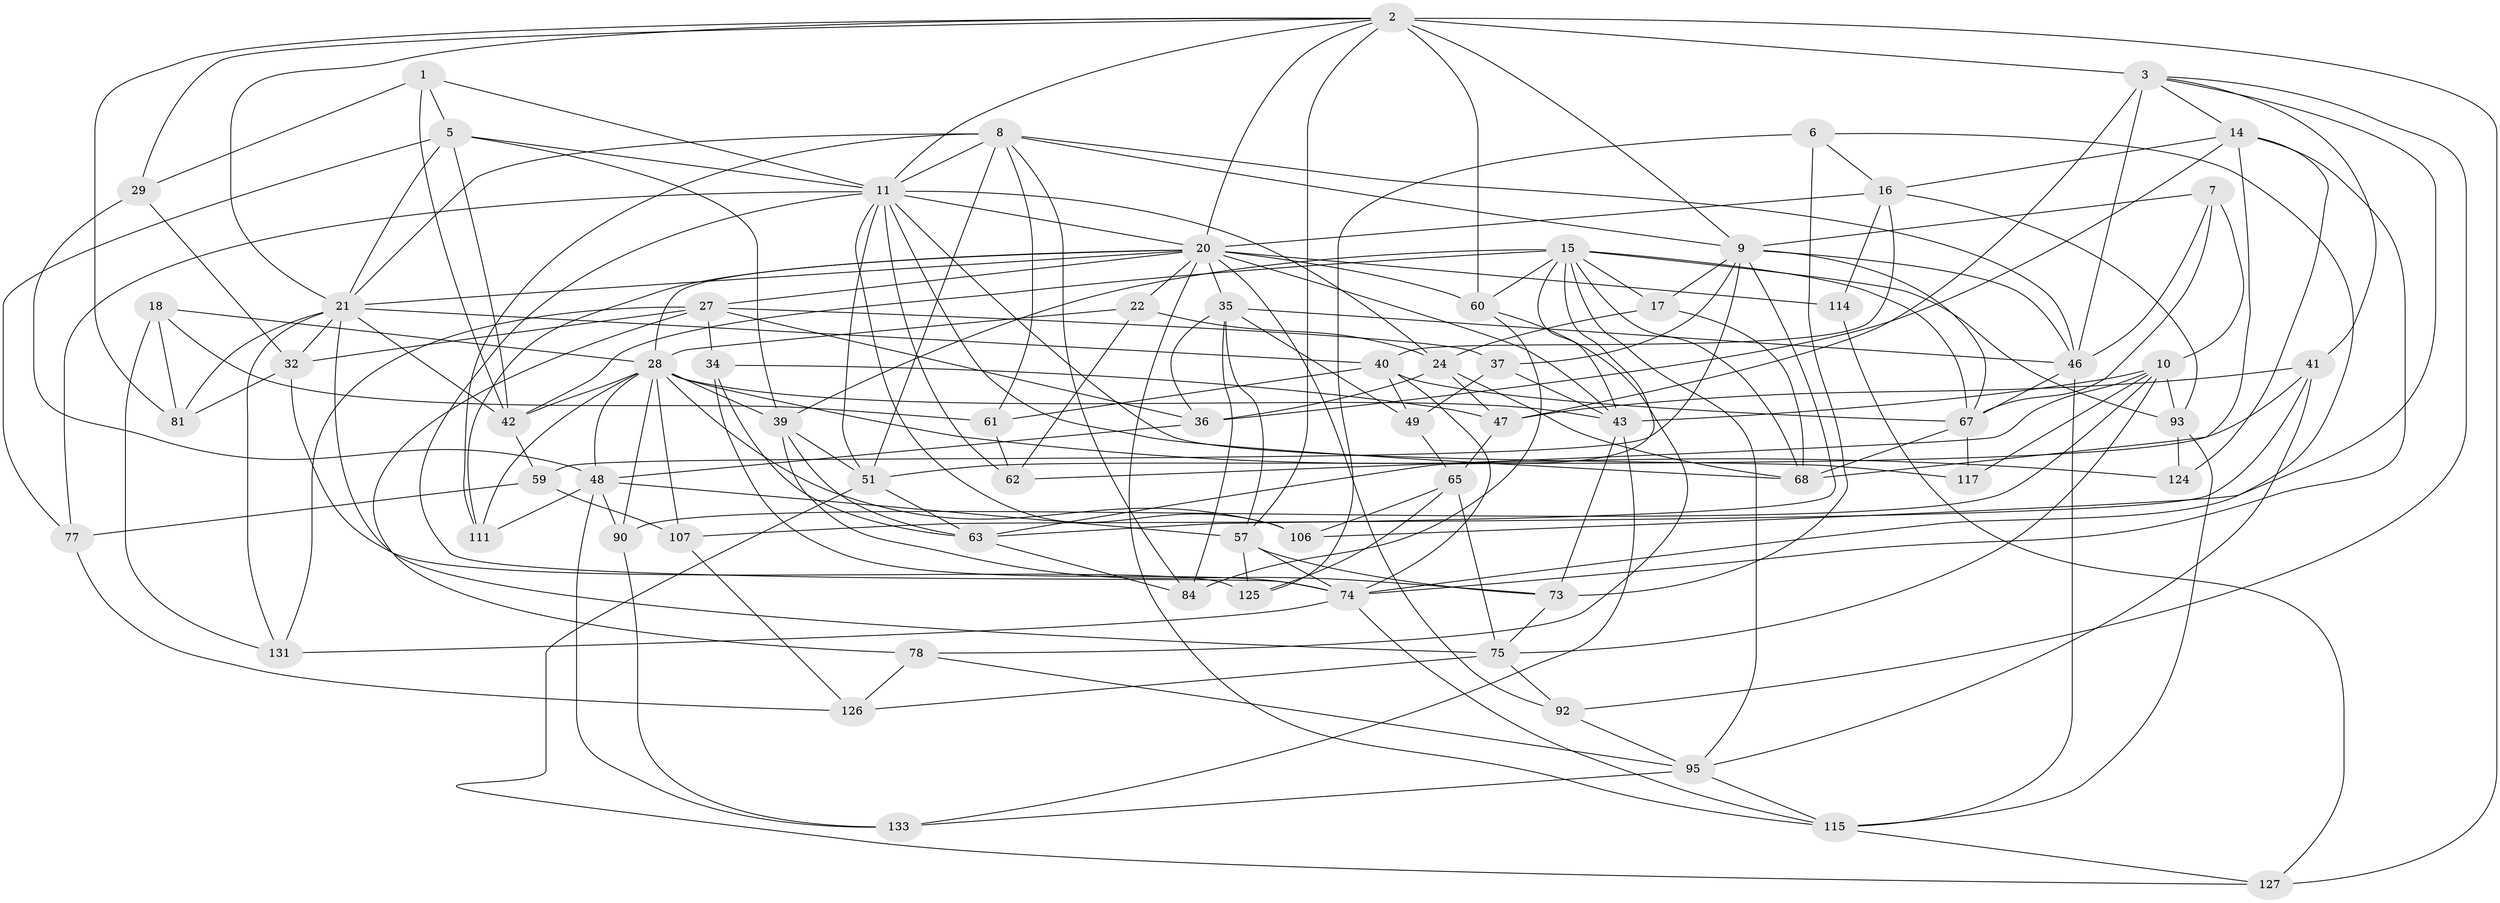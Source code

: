 // original degree distribution, {4: 1.0}
// Generated by graph-tools (version 1.1) at 2025/16/03/09/25 04:16:26]
// undirected, 69 vertices, 195 edges
graph export_dot {
graph [start="1"]
  node [color=gray90,style=filled];
  1;
  2 [super="+4"];
  3 [super="+55"];
  5 [super="+25"];
  6;
  7;
  8 [super="+19"];
  9 [super="+38+82"];
  10 [super="+33"];
  11 [super="+98+31+12+85"];
  14 [super="+23"];
  15 [super="+26"];
  16 [super="+86"];
  17;
  18;
  20 [super="+129+58+69"];
  21 [super="+72+66"];
  22;
  24 [super="+83"];
  27 [super="+123"];
  28 [super="+94+109+52"];
  29;
  32 [super="+113"];
  34;
  35 [super="+118"];
  36 [super="+56"];
  37;
  39 [super="+80"];
  40 [super="+138"];
  41 [super="+121"];
  42 [super="+54"];
  43 [super="+76"];
  46 [super="+50+139"];
  47 [super="+130"];
  48 [super="+110"];
  49;
  51 [super="+102"];
  57 [super="+134"];
  59;
  60 [super="+128"];
  61;
  62;
  63 [super="+64"];
  65 [super="+79"];
  67 [super="+71+97"];
  68 [super="+101"];
  73 [super="+105"];
  74 [super="+100+137"];
  75 [super="+91"];
  77;
  78;
  81;
  84;
  90;
  92;
  93 [super="+103"];
  95 [super="+116"];
  106;
  107;
  111;
  114;
  115 [super="+122"];
  117;
  124;
  125;
  126;
  127;
  131;
  133;
  1 -- 29;
  1 -- 5;
  1 -- 42;
  1 -- 11;
  2 -- 20;
  2 -- 3 [weight=2];
  2 -- 81;
  2 -- 57;
  2 -- 60 [weight=2];
  2 -- 29;
  2 -- 127;
  2 -- 11;
  2 -- 9;
  2 -- 21;
  3 -- 106;
  3 -- 41;
  3 -- 14;
  3 -- 92;
  3 -- 46;
  3 -- 47;
  5 -- 77;
  5 -- 42;
  5 -- 11;
  5 -- 39;
  5 -- 21;
  6 -- 125;
  6 -- 73;
  6 -- 16;
  6 -- 74;
  7 -- 9;
  7 -- 67;
  7 -- 46;
  7 -- 10;
  8 -- 51;
  8 -- 84;
  8 -- 61;
  8 -- 46;
  8 -- 111;
  8 -- 9;
  8 -- 11;
  8 -- 21;
  9 -- 59;
  9 -- 67;
  9 -- 46 [weight=2];
  9 -- 17;
  9 -- 37;
  9 -- 63;
  10 -- 93;
  10 -- 90;
  10 -- 62;
  10 -- 75 [weight=2];
  10 -- 117;
  10 -- 43;
  11 -- 77;
  11 -- 51;
  11 -- 106;
  11 -- 24;
  11 -- 117;
  11 -- 62;
  11 -- 68;
  11 -- 74;
  11 -- 20 [weight=2];
  14 -- 124;
  14 -- 74;
  14 -- 16;
  14 -- 68;
  14 -- 36;
  15 -- 17;
  15 -- 95;
  15 -- 67;
  15 -- 39;
  15 -- 42;
  15 -- 43;
  15 -- 63;
  15 -- 93;
  15 -- 60;
  15 -- 68;
  16 -- 114;
  16 -- 40;
  16 -- 93;
  16 -- 20;
  17 -- 24;
  17 -- 68;
  18 -- 131;
  18 -- 61;
  18 -- 81;
  18 -- 28;
  20 -- 22;
  20 -- 35;
  20 -- 114 [weight=2];
  20 -- 27;
  20 -- 60;
  20 -- 28;
  20 -- 43;
  20 -- 115;
  20 -- 21;
  20 -- 92;
  20 -- 111;
  21 -- 81;
  21 -- 40;
  21 -- 42;
  21 -- 32;
  21 -- 131;
  21 -- 75;
  22 -- 62;
  22 -- 24;
  22 -- 28;
  24 -- 47;
  24 -- 68;
  24 -- 36;
  27 -- 131;
  27 -- 78;
  27 -- 34;
  27 -- 32 [weight=2];
  27 -- 36;
  27 -- 37;
  28 -- 48;
  28 -- 107;
  28 -- 42;
  28 -- 111;
  28 -- 43;
  28 -- 39;
  28 -- 124;
  28 -- 106;
  28 -- 90;
  29 -- 48;
  29 -- 32;
  32 -- 81;
  32 -- 125;
  34 -- 63;
  34 -- 74;
  34 -- 47;
  35 -- 36;
  35 -- 46;
  35 -- 49;
  35 -- 84;
  35 -- 57;
  36 -- 48 [weight=2];
  37 -- 43;
  37 -- 49;
  39 -- 73;
  39 -- 51;
  39 -- 63;
  40 -- 74;
  40 -- 67;
  40 -- 49;
  40 -- 61;
  41 -- 47 [weight=2];
  41 -- 95;
  41 -- 107;
  41 -- 51;
  42 -- 59;
  43 -- 133;
  43 -- 73 [weight=2];
  46 -- 67;
  46 -- 115;
  47 -- 65;
  48 -- 133;
  48 -- 57;
  48 -- 90;
  48 -- 111;
  49 -- 65;
  51 -- 127;
  51 -- 63;
  57 -- 125;
  57 -- 74;
  57 -- 73;
  59 -- 107;
  59 -- 77;
  60 -- 78;
  60 -- 84;
  61 -- 62;
  63 -- 84;
  65 -- 125;
  65 -- 75 [weight=2];
  65 -- 106;
  67 -- 117 [weight=2];
  67 -- 68;
  73 -- 75;
  74 -- 115;
  74 -- 131;
  75 -- 92;
  75 -- 126;
  77 -- 126;
  78 -- 126;
  78 -- 95;
  90 -- 133;
  92 -- 95;
  93 -- 124 [weight=2];
  93 -- 115;
  95 -- 115;
  95 -- 133;
  107 -- 126;
  114 -- 127;
  115 -- 127;
}

